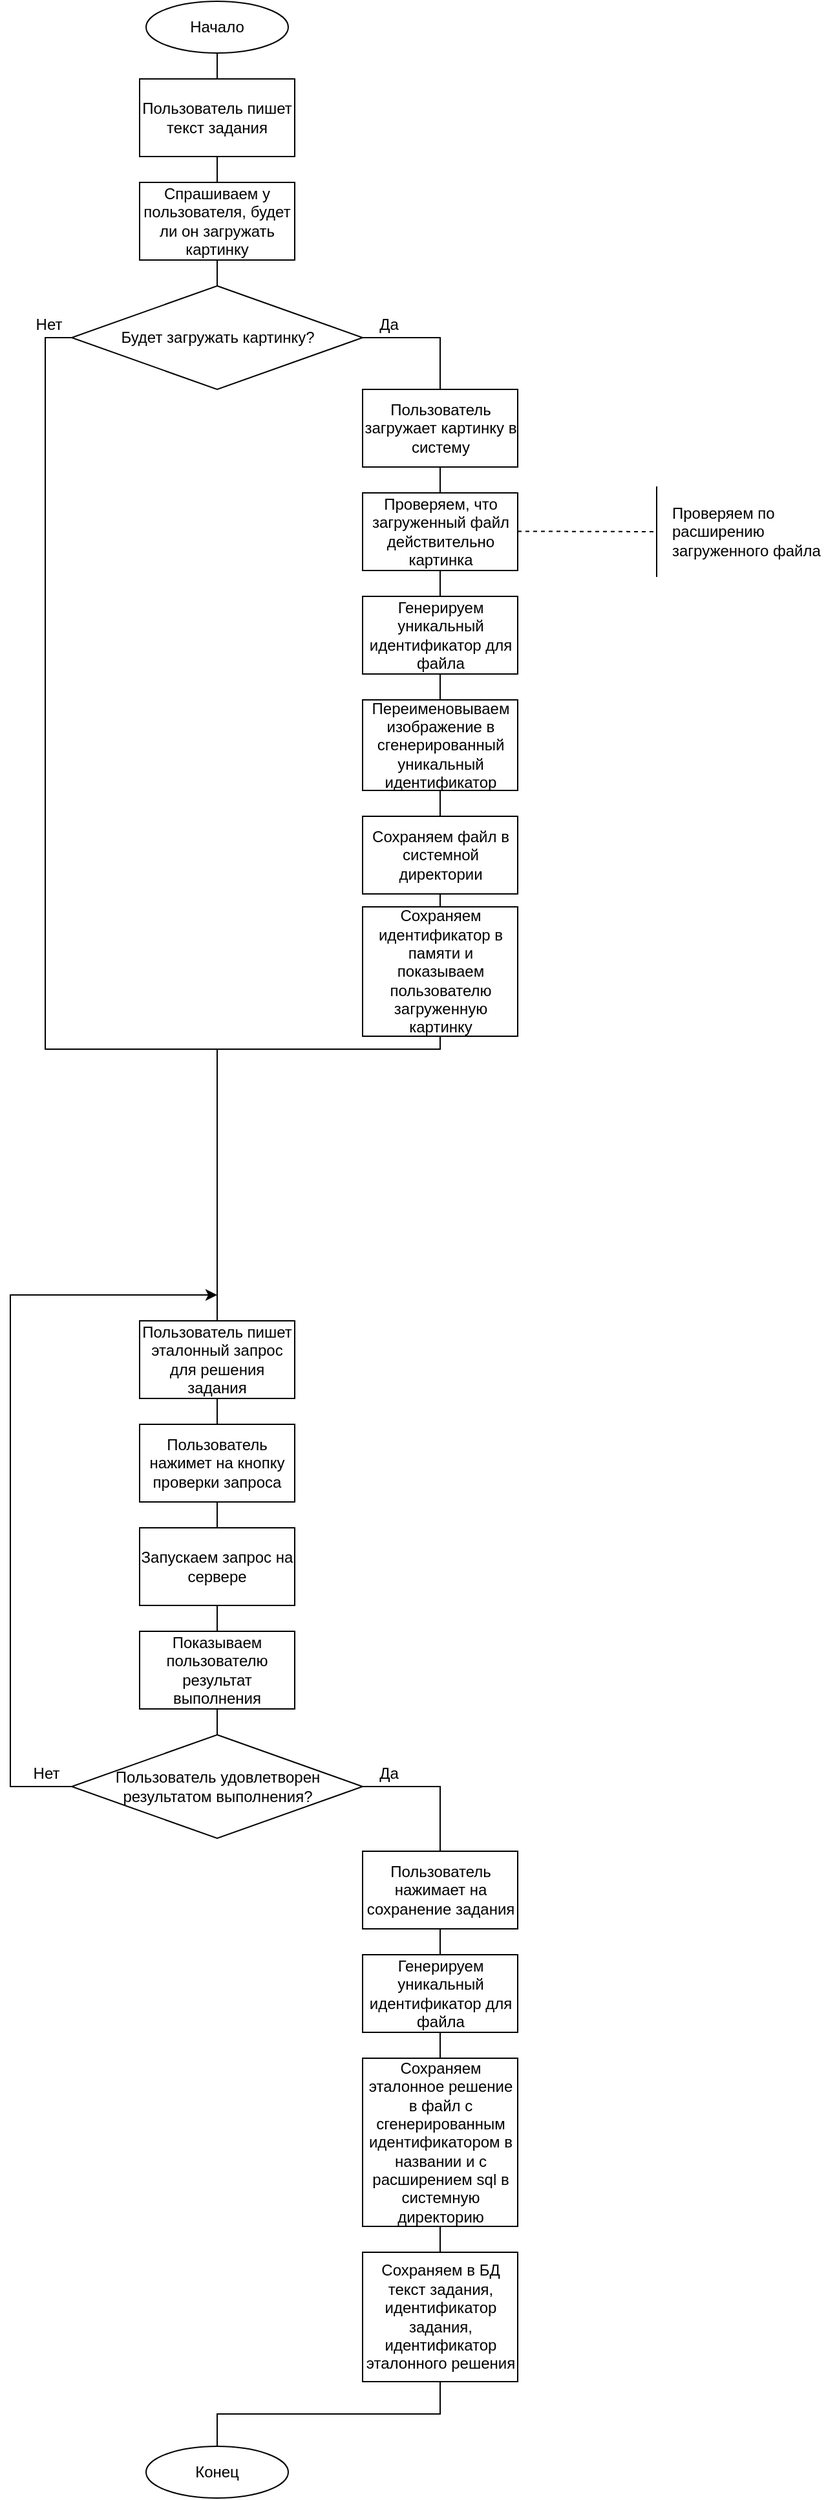 <mxfile version="13.0.3" type="device"><diagram id="mHOQJfQwGCSsMm7GtLPY" name="Page-1"><mxGraphModel dx="2062" dy="2351" grid="1" gridSize="10" guides="1" tooltips="1" connect="1" arrows="1" fold="1" page="1" pageScale="1" pageWidth="827" pageHeight="1169" math="0" shadow="0"><root><mxCell id="0"/><mxCell id="1" parent="0"/><mxCell id="9rXg91BdGldl9s7WcMqJ-20" style="edgeStyle=orthogonalEdgeStyle;rounded=0;orthogonalLoop=1;jettySize=auto;html=1;exitX=0.5;exitY=1;exitDx=0;exitDy=0;entryX=0.5;entryY=0;entryDx=0;entryDy=0;endArrow=none;endFill=0;" parent="1" source="9rXg91BdGldl9s7WcMqJ-1" target="9rXg91BdGldl9s7WcMqJ-2" edge="1"><mxGeometry relative="1" as="geometry"/></mxCell><mxCell id="9rXg91BdGldl9s7WcMqJ-1" value="Начало" style="ellipse;whiteSpace=wrap;html=1;" parent="1" vertex="1"><mxGeometry x="405" y="-1090" width="110" height="40" as="geometry"/></mxCell><mxCell id="9rXg91BdGldl9s7WcMqJ-21" style="edgeStyle=orthogonalEdgeStyle;rounded=0;orthogonalLoop=1;jettySize=auto;html=1;exitX=0.5;exitY=1;exitDx=0;exitDy=0;entryX=0.5;entryY=0;entryDx=0;entryDy=0;endArrow=none;endFill=0;" parent="1" source="9rXg91BdGldl9s7WcMqJ-2" target="9rXg91BdGldl9s7WcMqJ-3" edge="1"><mxGeometry relative="1" as="geometry"/></mxCell><mxCell id="9rXg91BdGldl9s7WcMqJ-2" value="Пользователь пишет текст задания" style="rounded=0;whiteSpace=wrap;html=1;" parent="1" vertex="1"><mxGeometry x="400" y="-1030" width="120" height="60" as="geometry"/></mxCell><mxCell id="9rXg91BdGldl9s7WcMqJ-22" style="edgeStyle=orthogonalEdgeStyle;rounded=0;orthogonalLoop=1;jettySize=auto;html=1;exitX=0.5;exitY=1;exitDx=0;exitDy=0;entryX=0.5;entryY=0;entryDx=0;entryDy=0;endArrow=none;endFill=0;" parent="1" source="9rXg91BdGldl9s7WcMqJ-3" target="9rXg91BdGldl9s7WcMqJ-4" edge="1"><mxGeometry relative="1" as="geometry"/></mxCell><mxCell id="9rXg91BdGldl9s7WcMqJ-3" value="Спрашиваем у пользователя, будет ли он загружать картинку" style="rounded=0;whiteSpace=wrap;html=1;" parent="1" vertex="1"><mxGeometry x="400" y="-950" width="120" height="60" as="geometry"/></mxCell><mxCell id="9rXg91BdGldl9s7WcMqJ-23" style="edgeStyle=orthogonalEdgeStyle;rounded=0;orthogonalLoop=1;jettySize=auto;html=1;exitX=1;exitY=0.5;exitDx=0;exitDy=0;entryX=0.5;entryY=0;entryDx=0;entryDy=0;endArrow=none;endFill=0;" parent="1" source="9rXg91BdGldl9s7WcMqJ-4" target="9rXg91BdGldl9s7WcMqJ-5" edge="1"><mxGeometry relative="1" as="geometry"/></mxCell><mxCell id="9rXg91BdGldl9s7WcMqJ-31" style="edgeStyle=orthogonalEdgeStyle;rounded=0;orthogonalLoop=1;jettySize=auto;html=1;exitX=0;exitY=0.5;exitDx=0;exitDy=0;endArrow=none;endFill=0;" parent="1" source="9rXg91BdGldl9s7WcMqJ-4" edge="1"><mxGeometry relative="1" as="geometry"><mxPoint x="460" y="-280" as="targetPoint"/><Array as="points"><mxPoint x="327" y="-830"/><mxPoint x="327" y="-280"/></Array></mxGeometry></mxCell><mxCell id="9rXg91BdGldl9s7WcMqJ-4" value="Будет загружать картинку?" style="rhombus;whiteSpace=wrap;html=1;" parent="1" vertex="1"><mxGeometry x="347.5" y="-870" width="225" height="80" as="geometry"/></mxCell><mxCell id="9rXg91BdGldl9s7WcMqJ-24" style="edgeStyle=orthogonalEdgeStyle;rounded=0;orthogonalLoop=1;jettySize=auto;html=1;exitX=0.5;exitY=1;exitDx=0;exitDy=0;entryX=0.5;entryY=0;entryDx=0;entryDy=0;endArrow=none;endFill=0;" parent="1" source="9rXg91BdGldl9s7WcMqJ-5" target="9rXg91BdGldl9s7WcMqJ-6" edge="1"><mxGeometry relative="1" as="geometry"/></mxCell><mxCell id="9rXg91BdGldl9s7WcMqJ-5" value="Пользователь загружает картинку в систему" style="rounded=0;whiteSpace=wrap;html=1;" parent="1" vertex="1"><mxGeometry x="572.5" y="-790" width="120" height="60" as="geometry"/></mxCell><mxCell id="9rXg91BdGldl9s7WcMqJ-26" style="edgeStyle=orthogonalEdgeStyle;rounded=0;orthogonalLoop=1;jettySize=auto;html=1;exitX=0.5;exitY=1;exitDx=0;exitDy=0;entryX=0.5;entryY=0;entryDx=0;entryDy=0;endArrow=none;endFill=0;" parent="1" source="9rXg91BdGldl9s7WcMqJ-6" target="9rXg91BdGldl9s7WcMqJ-10" edge="1"><mxGeometry relative="1" as="geometry"/></mxCell><mxCell id="9rXg91BdGldl9s7WcMqJ-6" value="Проверяем, что загруженный файл действительно картинка" style="rounded=0;whiteSpace=wrap;html=1;" parent="1" vertex="1"><mxGeometry x="572.5" y="-710" width="120" height="60" as="geometry"/></mxCell><mxCell id="9rXg91BdGldl9s7WcMqJ-7" value="Проверяем по расширению загруженного файла" style="text;html=1;strokeColor=none;fillColor=none;align=left;verticalAlign=middle;whiteSpace=wrap;rounded=0;" parent="1" vertex="1"><mxGeometry x="810" y="-690" width="120" height="20" as="geometry"/></mxCell><mxCell id="9rXg91BdGldl9s7WcMqJ-8" value="" style="endArrow=none;html=1;" parent="1" edge="1"><mxGeometry width="50" height="50" relative="1" as="geometry"><mxPoint x="800" y="-645" as="sourcePoint"/><mxPoint x="800.0" y="-715" as="targetPoint"/></mxGeometry></mxCell><mxCell id="9rXg91BdGldl9s7WcMqJ-9" value="" style="endArrow=none;dashed=1;html=1;" parent="1" edge="1"><mxGeometry width="50" height="50" relative="1" as="geometry"><mxPoint x="692.5" y="-680.29" as="sourcePoint"/><mxPoint x="800" y="-680" as="targetPoint"/></mxGeometry></mxCell><mxCell id="9rXg91BdGldl9s7WcMqJ-27" style="edgeStyle=orthogonalEdgeStyle;rounded=0;orthogonalLoop=1;jettySize=auto;html=1;exitX=0.5;exitY=1;exitDx=0;exitDy=0;endArrow=none;endFill=0;" parent="1" source="9rXg91BdGldl9s7WcMqJ-10" target="9rXg91BdGldl9s7WcMqJ-13" edge="1"><mxGeometry relative="1" as="geometry"/></mxCell><mxCell id="9rXg91BdGldl9s7WcMqJ-10" value="Генерируем уникальный идентификатор для файла" style="rounded=0;whiteSpace=wrap;html=1;" parent="1" vertex="1"><mxGeometry x="572.5" y="-630" width="120" height="60" as="geometry"/></mxCell><mxCell id="9rXg91BdGldl9s7WcMqJ-29" style="edgeStyle=orthogonalEdgeStyle;rounded=0;orthogonalLoop=1;jettySize=auto;html=1;exitX=0.5;exitY=1;exitDx=0;exitDy=0;endArrow=none;endFill=0;" parent="1" source="9rXg91BdGldl9s7WcMqJ-11" target="9rXg91BdGldl9s7WcMqJ-12" edge="1"><mxGeometry relative="1" as="geometry"/></mxCell><mxCell id="9rXg91BdGldl9s7WcMqJ-11" value="Сохраняем файл в системной директории" style="rounded=0;whiteSpace=wrap;html=1;" parent="1" vertex="1"><mxGeometry x="572.5" y="-460" width="120" height="60" as="geometry"/></mxCell><mxCell id="9rXg91BdGldl9s7WcMqJ-30" style="edgeStyle=orthogonalEdgeStyle;rounded=0;orthogonalLoop=1;jettySize=auto;html=1;exitX=0.5;exitY=1;exitDx=0;exitDy=0;endArrow=none;endFill=0;" parent="1" source="9rXg91BdGldl9s7WcMqJ-12" target="9rXg91BdGldl9s7WcMqJ-14" edge="1"><mxGeometry relative="1" as="geometry"><Array as="points"><mxPoint x="632" y="-280"/><mxPoint x="460" y="-280"/></Array></mxGeometry></mxCell><mxCell id="9rXg91BdGldl9s7WcMqJ-12" value="Сохраняем идентификатор в памяти и показываем пользователю загруженную картинку" style="rounded=0;whiteSpace=wrap;html=1;" parent="1" vertex="1"><mxGeometry x="572.5" y="-390" width="120" height="100" as="geometry"/></mxCell><mxCell id="9rXg91BdGldl9s7WcMqJ-28" style="edgeStyle=orthogonalEdgeStyle;rounded=0;orthogonalLoop=1;jettySize=auto;html=1;exitX=0.5;exitY=1;exitDx=0;exitDy=0;entryX=0.5;entryY=0;entryDx=0;entryDy=0;endArrow=none;endFill=0;" parent="1" source="9rXg91BdGldl9s7WcMqJ-13" target="9rXg91BdGldl9s7WcMqJ-11" edge="1"><mxGeometry relative="1" as="geometry"/></mxCell><mxCell id="9rXg91BdGldl9s7WcMqJ-13" value="Переименовываем изображение в сгенерированный уникальный идентификатор" style="rounded=0;whiteSpace=wrap;html=1;" parent="1" vertex="1"><mxGeometry x="572.5" y="-550" width="120" height="70" as="geometry"/></mxCell><mxCell id="9rXg91BdGldl9s7WcMqJ-32" style="edgeStyle=orthogonalEdgeStyle;rounded=0;orthogonalLoop=1;jettySize=auto;html=1;exitX=0.5;exitY=1;exitDx=0;exitDy=0;entryX=0.5;entryY=0;entryDx=0;entryDy=0;endArrow=none;endFill=0;" parent="1" source="9rXg91BdGldl9s7WcMqJ-14" target="9rXg91BdGldl9s7WcMqJ-15" edge="1"><mxGeometry relative="1" as="geometry"/></mxCell><mxCell id="9rXg91BdGldl9s7WcMqJ-14" value="Пользователь пишет эталонный запрос для решения задания" style="rounded=0;whiteSpace=wrap;html=1;" parent="1" vertex="1"><mxGeometry x="400" y="-70" width="120" height="60" as="geometry"/></mxCell><mxCell id="9rXg91BdGldl9s7WcMqJ-33" style="edgeStyle=orthogonalEdgeStyle;rounded=0;orthogonalLoop=1;jettySize=auto;html=1;exitX=0.5;exitY=1;exitDx=0;exitDy=0;entryX=0.5;entryY=0;entryDx=0;entryDy=0;endArrow=none;endFill=0;" parent="1" source="9rXg91BdGldl9s7WcMqJ-15" target="9rXg91BdGldl9s7WcMqJ-16" edge="1"><mxGeometry relative="1" as="geometry"/></mxCell><mxCell id="9rXg91BdGldl9s7WcMqJ-15" value="Пользователь нажимет на кнопку проверки запроса" style="rounded=0;whiteSpace=wrap;html=1;" parent="1" vertex="1"><mxGeometry x="400" y="10" width="120" height="60" as="geometry"/></mxCell><mxCell id="9rXg91BdGldl9s7WcMqJ-34" style="edgeStyle=orthogonalEdgeStyle;rounded=0;orthogonalLoop=1;jettySize=auto;html=1;exitX=0.5;exitY=1;exitDx=0;exitDy=0;entryX=0.5;entryY=0;entryDx=0;entryDy=0;endArrow=none;endFill=0;" parent="1" source="9rXg91BdGldl9s7WcMqJ-16" target="9rXg91BdGldl9s7WcMqJ-17" edge="1"><mxGeometry relative="1" as="geometry"/></mxCell><mxCell id="9rXg91BdGldl9s7WcMqJ-16" value="Запускаем запрос на сервере" style="rounded=0;whiteSpace=wrap;html=1;" parent="1" vertex="1"><mxGeometry x="400" y="90" width="120" height="60" as="geometry"/></mxCell><mxCell id="9rXg91BdGldl9s7WcMqJ-35" style="edgeStyle=orthogonalEdgeStyle;rounded=0;orthogonalLoop=1;jettySize=auto;html=1;exitX=0.5;exitY=1;exitDx=0;exitDy=0;entryX=0.5;entryY=0;entryDx=0;entryDy=0;endArrow=none;endFill=0;" parent="1" source="9rXg91BdGldl9s7WcMqJ-17" target="9rXg91BdGldl9s7WcMqJ-18" edge="1"><mxGeometry relative="1" as="geometry"/></mxCell><mxCell id="9rXg91BdGldl9s7WcMqJ-17" value="Показываем пользователю результат выполнения" style="rounded=0;whiteSpace=wrap;html=1;" parent="1" vertex="1"><mxGeometry x="400" y="170" width="120" height="60" as="geometry"/></mxCell><mxCell id="9rXg91BdGldl9s7WcMqJ-36" style="edgeStyle=orthogonalEdgeStyle;rounded=0;orthogonalLoop=1;jettySize=auto;html=1;exitX=0;exitY=0.5;exitDx=0;exitDy=0;endArrow=classic;endFill=1;" parent="1" source="9rXg91BdGldl9s7WcMqJ-18" edge="1"><mxGeometry relative="1" as="geometry"><mxPoint x="460" y="-90" as="targetPoint"/><Array as="points"><mxPoint x="300" y="290"/><mxPoint x="300" y="-90"/></Array></mxGeometry></mxCell><mxCell id="9rXg91BdGldl9s7WcMqJ-42" style="edgeStyle=orthogonalEdgeStyle;rounded=0;orthogonalLoop=1;jettySize=auto;html=1;exitX=1;exitY=0.5;exitDx=0;exitDy=0;endArrow=none;endFill=0;" parent="1" source="9rXg91BdGldl9s7WcMqJ-18" target="9rXg91BdGldl9s7WcMqJ-37" edge="1"><mxGeometry relative="1" as="geometry"/></mxCell><mxCell id="9rXg91BdGldl9s7WcMqJ-18" value="Пользователь удовлетворен результатом выполнения?" style="rhombus;whiteSpace=wrap;html=1;" parent="1" vertex="1"><mxGeometry x="347.5" y="250" width="225" height="80" as="geometry"/></mxCell><mxCell id="9rXg91BdGldl9s7WcMqJ-43" style="edgeStyle=orthogonalEdgeStyle;rounded=0;orthogonalLoop=1;jettySize=auto;html=1;exitX=0.5;exitY=1;exitDx=0;exitDy=0;entryX=0.5;entryY=0;entryDx=0;entryDy=0;endArrow=none;endFill=0;" parent="1" source="9rXg91BdGldl9s7WcMqJ-37" target="9rXg91BdGldl9s7WcMqJ-39" edge="1"><mxGeometry relative="1" as="geometry"/></mxCell><mxCell id="9rXg91BdGldl9s7WcMqJ-37" value="Пользователь нажимает на сохранение задания" style="rounded=0;whiteSpace=wrap;html=1;" parent="1" vertex="1"><mxGeometry x="572.5" y="340" width="120" height="60" as="geometry"/></mxCell><mxCell id="9rXg91BdGldl9s7WcMqJ-45" style="edgeStyle=orthogonalEdgeStyle;rounded=0;orthogonalLoop=1;jettySize=auto;html=1;exitX=0.5;exitY=1;exitDx=0;exitDy=0;endArrow=none;endFill=0;" parent="1" source="9rXg91BdGldl9s7WcMqJ-38" target="9rXg91BdGldl9s7WcMqJ-40" edge="1"><mxGeometry relative="1" as="geometry"/></mxCell><mxCell id="9rXg91BdGldl9s7WcMqJ-38" value="Сохраняем эталонное решение в файл с сгенерированным идентификатором в названии и с расширением sql в системную директорию" style="rounded=0;whiteSpace=wrap;html=1;" parent="1" vertex="1"><mxGeometry x="572.5" y="500" width="120" height="130" as="geometry"/></mxCell><mxCell id="9rXg91BdGldl9s7WcMqJ-44" style="edgeStyle=orthogonalEdgeStyle;rounded=0;orthogonalLoop=1;jettySize=auto;html=1;exitX=0.5;exitY=1;exitDx=0;exitDy=0;endArrow=none;endFill=0;" parent="1" source="9rXg91BdGldl9s7WcMqJ-39" target="9rXg91BdGldl9s7WcMqJ-38" edge="1"><mxGeometry relative="1" as="geometry"/></mxCell><mxCell id="9rXg91BdGldl9s7WcMqJ-39" value="Генерируем уникальный идентификатор для файла" style="rounded=0;whiteSpace=wrap;html=1;" parent="1" vertex="1"><mxGeometry x="572.5" y="420" width="120" height="60" as="geometry"/></mxCell><mxCell id="9rXg91BdGldl9s7WcMqJ-46" style="edgeStyle=orthogonalEdgeStyle;rounded=0;orthogonalLoop=1;jettySize=auto;html=1;exitX=0.5;exitY=1;exitDx=0;exitDy=0;entryX=0.5;entryY=0;entryDx=0;entryDy=0;endArrow=none;endFill=0;" parent="1" source="9rXg91BdGldl9s7WcMqJ-40" target="9rXg91BdGldl9s7WcMqJ-41" edge="1"><mxGeometry relative="1" as="geometry"/></mxCell><mxCell id="9rXg91BdGldl9s7WcMqJ-40" value="Сохраняем в БД текст задания, идентификатор задания, идентификатор эталонного решения" style="rounded=0;whiteSpace=wrap;html=1;" parent="1" vertex="1"><mxGeometry x="572.5" y="650" width="120" height="100" as="geometry"/></mxCell><mxCell id="9rXg91BdGldl9s7WcMqJ-41" value="Конец" style="ellipse;whiteSpace=wrap;html=1;" parent="1" vertex="1"><mxGeometry x="405" y="800" width="110" height="40" as="geometry"/></mxCell><mxCell id="9rXg91BdGldl9s7WcMqJ-47" value="Нет" style="text;html=1;strokeColor=none;fillColor=none;align=center;verticalAlign=middle;whiteSpace=wrap;rounded=0;" parent="1" vertex="1"><mxGeometry x="307.5" y="270" width="40" height="20" as="geometry"/></mxCell><mxCell id="9rXg91BdGldl9s7WcMqJ-48" value="Да" style="text;html=1;strokeColor=none;fillColor=none;align=center;verticalAlign=middle;whiteSpace=wrap;rounded=0;" parent="1" vertex="1"><mxGeometry x="572.5" y="270" width="40" height="20" as="geometry"/></mxCell><mxCell id="9rXg91BdGldl9s7WcMqJ-49" value="Нет" style="text;html=1;strokeColor=none;fillColor=none;align=center;verticalAlign=middle;whiteSpace=wrap;rounded=0;" parent="1" vertex="1"><mxGeometry x="310" y="-850" width="40" height="20" as="geometry"/></mxCell><mxCell id="9rXg91BdGldl9s7WcMqJ-50" value="Да" style="text;html=1;strokeColor=none;fillColor=none;align=center;verticalAlign=middle;whiteSpace=wrap;rounded=0;" parent="1" vertex="1"><mxGeometry x="572.5" y="-850" width="40" height="20" as="geometry"/></mxCell></root></mxGraphModel></diagram></mxfile>